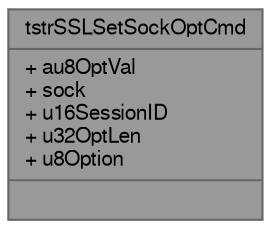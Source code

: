 digraph "tstrSSLSetSockOptCmd"
{
 // LATEX_PDF_SIZE
  bgcolor="transparent";
  edge [fontname=FreeSans,fontsize=10,labelfontname=FreeSans,labelfontsize=10];
  node [fontname=FreeSans,fontsize=10,shape=box,height=0.2,width=0.4];
  Node1 [shape=record,label="{tstrSSLSetSockOptCmd\n|+ au8OptVal\l+ sock\l+ u16SessionID\l+ u32OptLen\l+ u8Option\l|}",height=0.2,width=0.4,color="gray40", fillcolor="grey60", style="filled", fontcolor="black",tooltip=" "];
}
